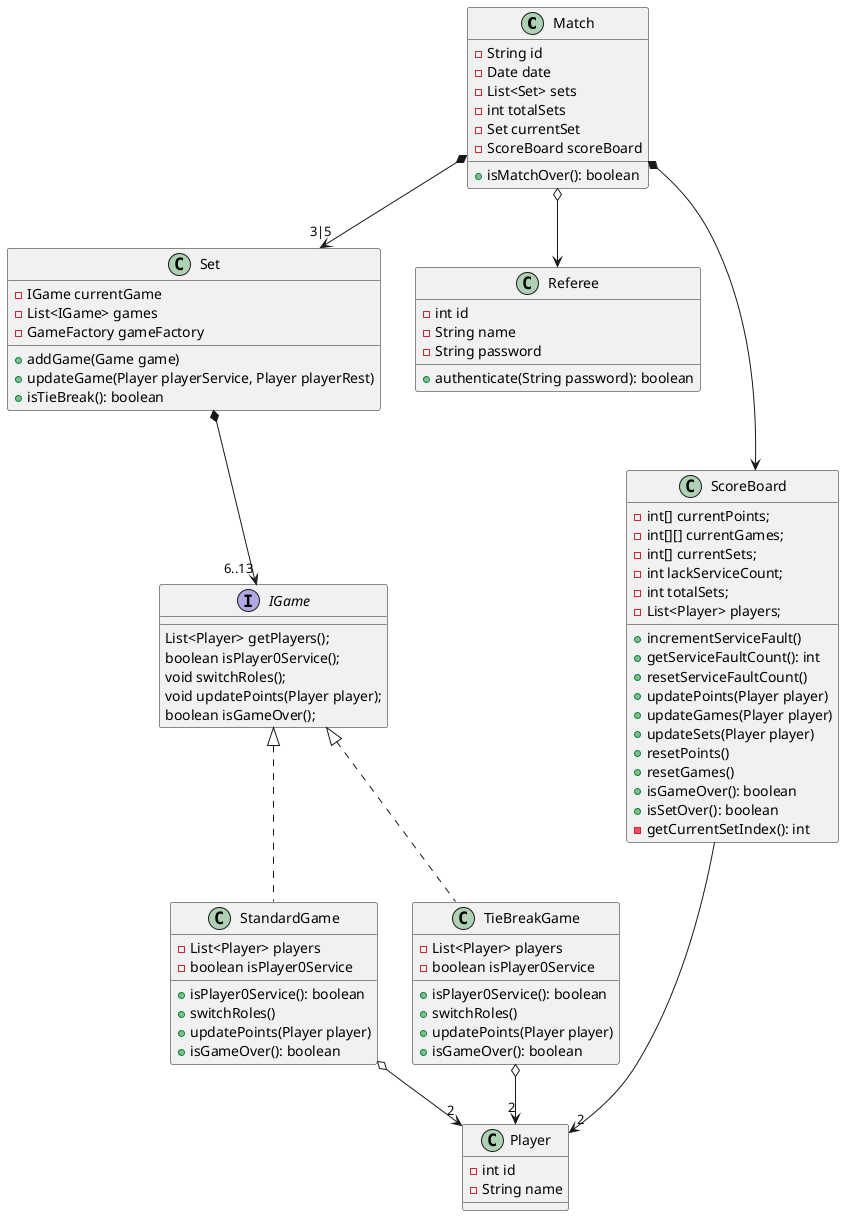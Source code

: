 @startuml


Match *-down-> "3|5" Set
Match o-down-> Referee
Match *-down-> ScoreBoard

Set *-down-> "6..13" IGame

StandardGame o-down-> "2" Player
TieBreakGame o-down-> "2" Player

ScoreBoard -down-> "2" Player

class Match {
- String id
- Date date
- List<Set> sets
- int totalSets
- Set currentSet
- ScoreBoard scoreBoard

+ isMatchOver(): boolean
}

class Player {
- int id
- String name

}

class Referee {
- int id
- String name
- String password

+ authenticate(String password): boolean
}

class Set {
    - IGame currentGame
    - List<IGame> games
    - GameFactory gameFactory

    + addGame(Game game)
    + updateGame(Player playerService, Player playerRest)
    + isTieBreak(): boolean
    }

interface IGame {
List<Player> getPlayers();
boolean isPlayer0Service();
void switchRoles();
void updatePoints(Player player);
boolean isGameOver();
}

class StandardGame implements IGame{
- List<Player> players
- boolean isPlayer0Service

+ isPlayer0Service(): boolean
+ switchRoles()
+ updatePoints(Player player)
+ isGameOver(): boolean
}

class TieBreakGame implements IGame{
- List<Player> players
- boolean isPlayer0Service

+ isPlayer0Service(): boolean
+ switchRoles()
+ updatePoints(Player player)
+ isGameOver(): boolean
}

class ScoreBoard {
- int[] currentPoints;
- int[][] currentGames;
- int[] currentSets;
- int lackServiceCount;
- int totalSets;
- List<Player> players;

+ incrementServiceFault()
+ getServiceFaultCount(): int
+ resetServiceFaultCount()
+ updatePoints(Player player)
+ updateGames(Player player)
+ updateSets(Player player)
+ resetPoints()
+ resetGames()
+ isGameOver(): boolean
+ isSetOver(): boolean
- getCurrentSetIndex(): int
}

@enduml